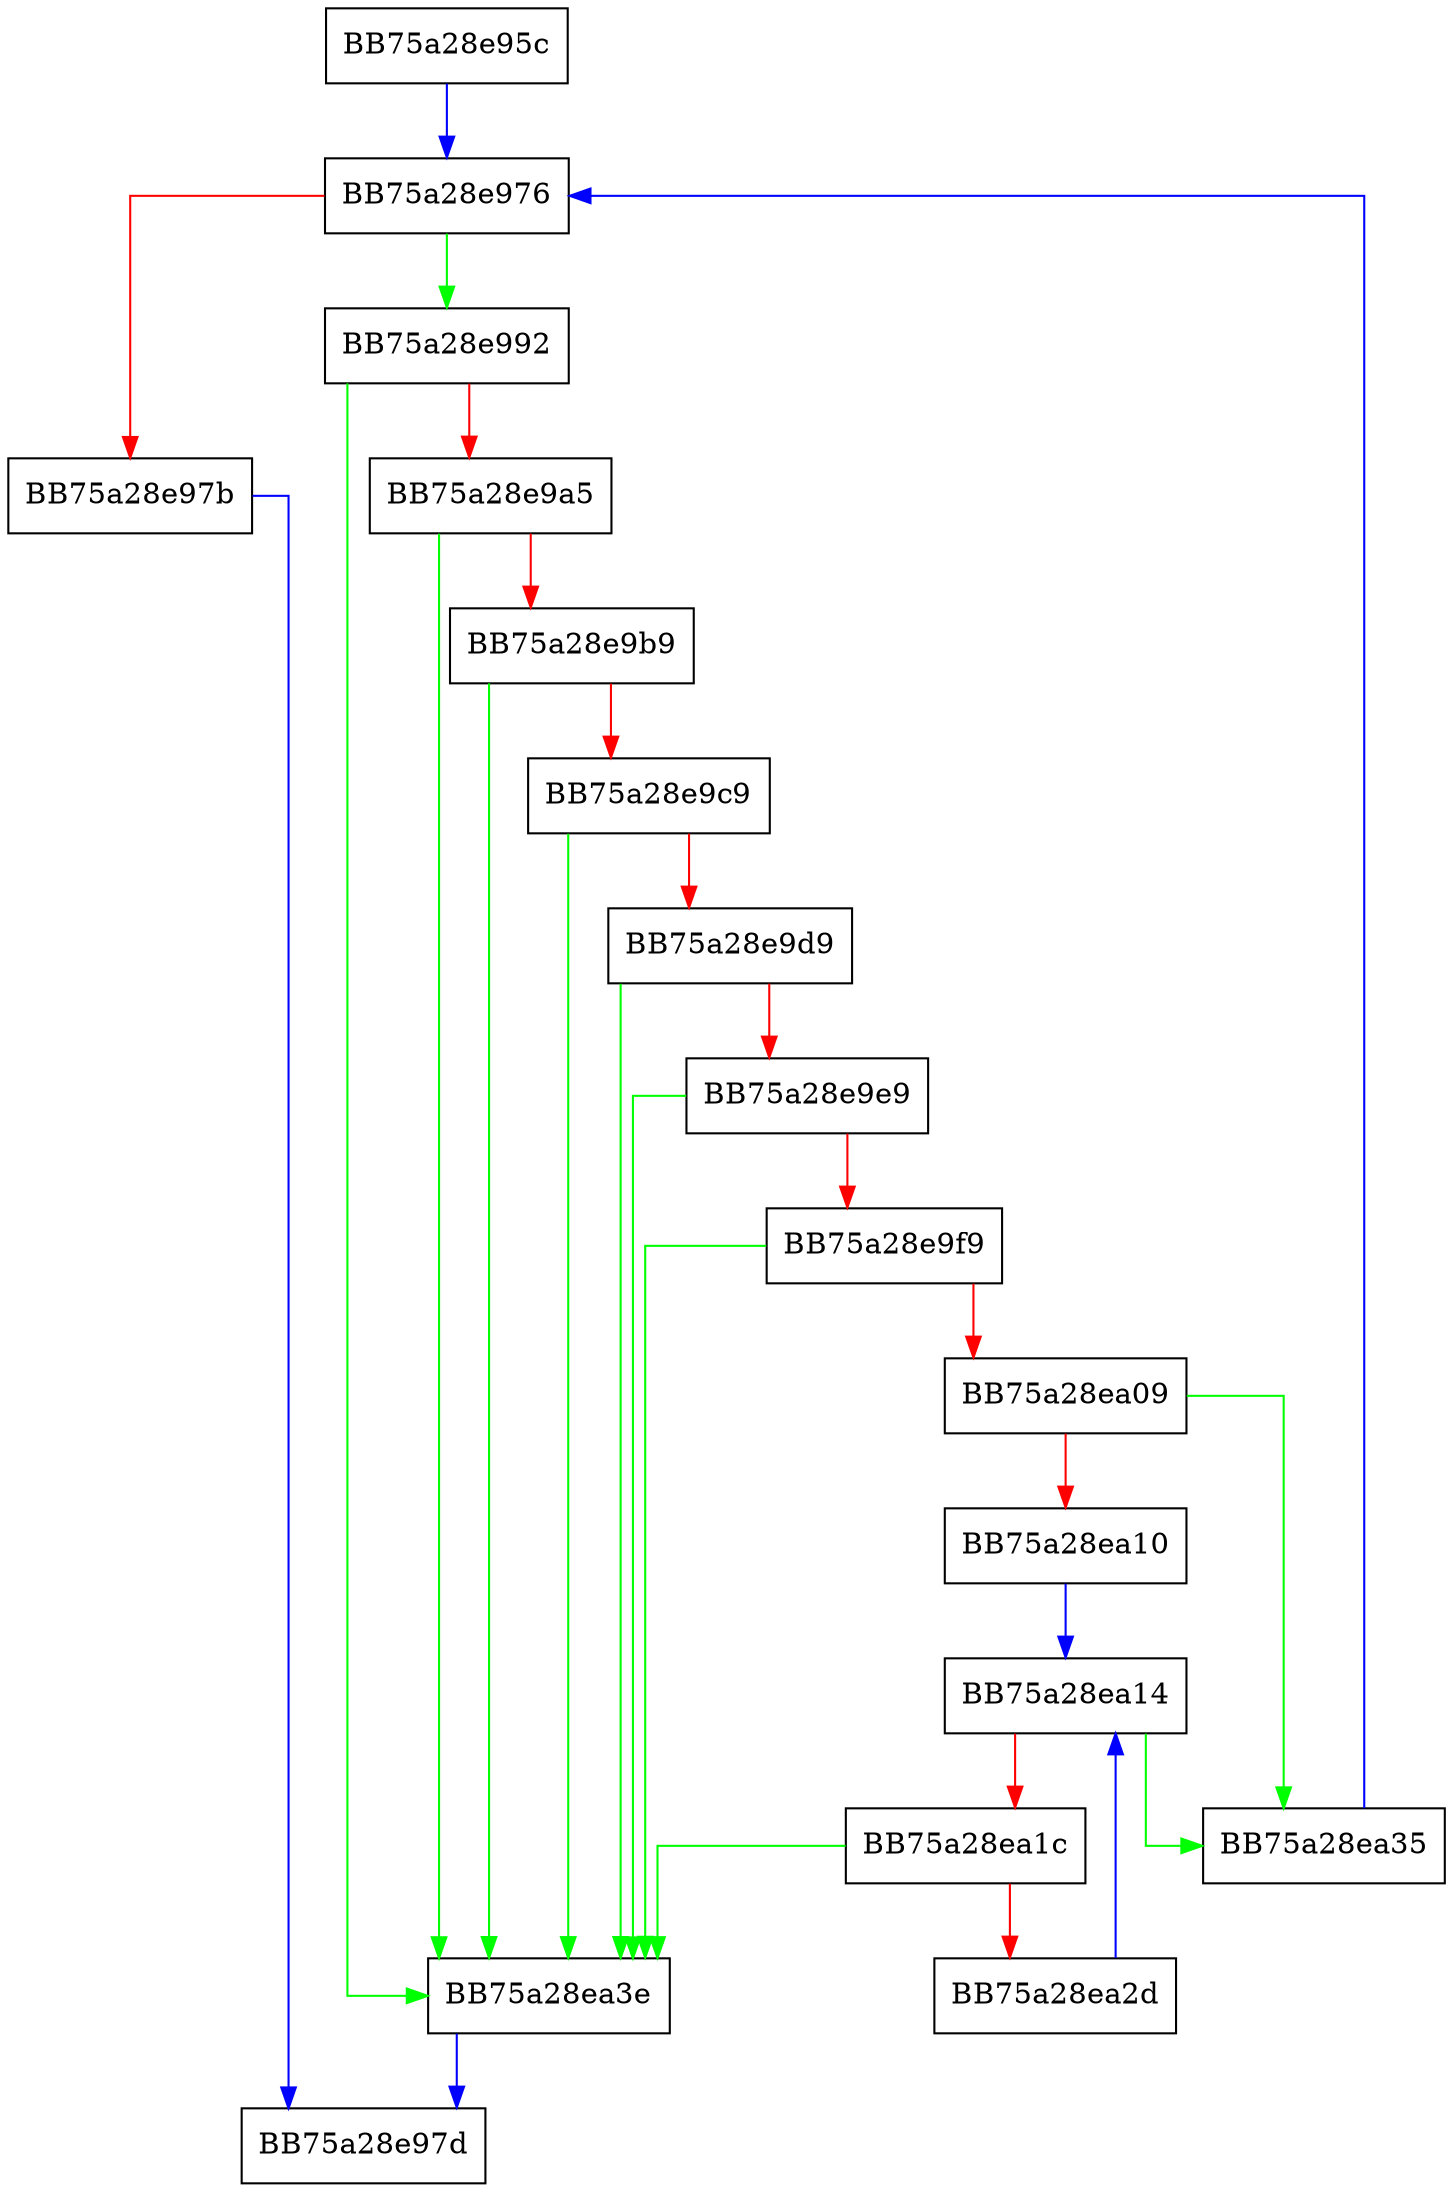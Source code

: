 digraph sqlite3FixSelect {
  node [shape="box"];
  graph [splines=ortho];
  BB75a28e95c -> BB75a28e976 [color="blue"];
  BB75a28e976 -> BB75a28e992 [color="green"];
  BB75a28e976 -> BB75a28e97b [color="red"];
  BB75a28e97b -> BB75a28e97d [color="blue"];
  BB75a28e992 -> BB75a28ea3e [color="green"];
  BB75a28e992 -> BB75a28e9a5 [color="red"];
  BB75a28e9a5 -> BB75a28ea3e [color="green"];
  BB75a28e9a5 -> BB75a28e9b9 [color="red"];
  BB75a28e9b9 -> BB75a28ea3e [color="green"];
  BB75a28e9b9 -> BB75a28e9c9 [color="red"];
  BB75a28e9c9 -> BB75a28ea3e [color="green"];
  BB75a28e9c9 -> BB75a28e9d9 [color="red"];
  BB75a28e9d9 -> BB75a28ea3e [color="green"];
  BB75a28e9d9 -> BB75a28e9e9 [color="red"];
  BB75a28e9e9 -> BB75a28ea3e [color="green"];
  BB75a28e9e9 -> BB75a28e9f9 [color="red"];
  BB75a28e9f9 -> BB75a28ea3e [color="green"];
  BB75a28e9f9 -> BB75a28ea09 [color="red"];
  BB75a28ea09 -> BB75a28ea35 [color="green"];
  BB75a28ea09 -> BB75a28ea10 [color="red"];
  BB75a28ea10 -> BB75a28ea14 [color="blue"];
  BB75a28ea14 -> BB75a28ea35 [color="green"];
  BB75a28ea14 -> BB75a28ea1c [color="red"];
  BB75a28ea1c -> BB75a28ea3e [color="green"];
  BB75a28ea1c -> BB75a28ea2d [color="red"];
  BB75a28ea2d -> BB75a28ea14 [color="blue"];
  BB75a28ea35 -> BB75a28e976 [color="blue"];
  BB75a28ea3e -> BB75a28e97d [color="blue"];
}